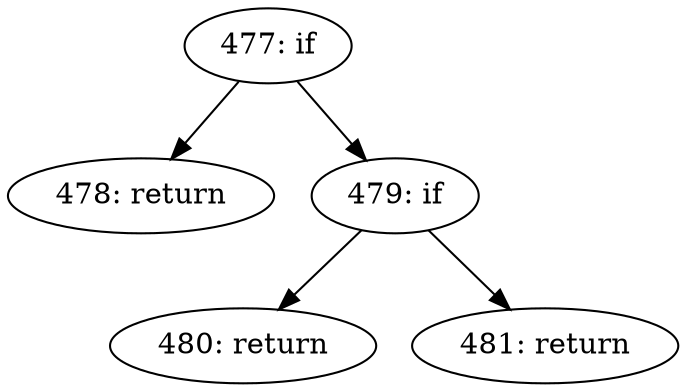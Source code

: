 digraph CFG_tcp_highest_sack_seq {
477 [label="477: if"]
	477 -> 478
	477 -> 479
478 [label="478: return"]
	
479 [label="479: if"]
	479 -> 480
	479 -> 481
480 [label="480: return"]
	
481 [label="481: return"]
	
}
